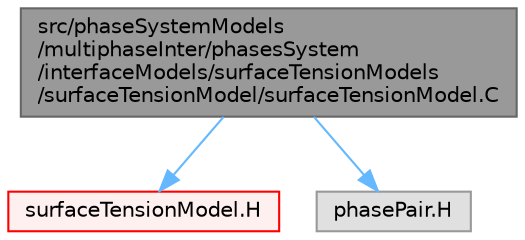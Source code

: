 digraph "src/phaseSystemModels/multiphaseInter/phasesSystem/interfaceModels/surfaceTensionModels/surfaceTensionModel/surfaceTensionModel.C"
{
 // LATEX_PDF_SIZE
  bgcolor="transparent";
  edge [fontname=Helvetica,fontsize=10,labelfontname=Helvetica,labelfontsize=10];
  node [fontname=Helvetica,fontsize=10,shape=box,height=0.2,width=0.4];
  Node1 [id="Node000001",label="src/phaseSystemModels\l/multiphaseInter/phasesSystem\l/interfaceModels/surfaceTensionModels\l/surfaceTensionModel/surfaceTensionModel.C",height=0.2,width=0.4,color="gray40", fillcolor="grey60", style="filled", fontcolor="black",tooltip=" "];
  Node1 -> Node2 [id="edge1_Node000001_Node000002",color="steelblue1",style="solid",tooltip=" "];
  Node2 [id="Node000002",label="surfaceTensionModel.H",height=0.2,width=0.4,color="red", fillcolor="#FFF0F0", style="filled",URL="$phaseSystemModels_2multiphaseInter_2phasesSystem_2interfaceModels_2surfaceTensionModels_2surfaceacad90cb91600d0cfea0b9a9d4ca8c3e.html",tooltip=" "];
  Node1 -> Node380 [id="edge2_Node000001_Node000380",color="steelblue1",style="solid",tooltip=" "];
  Node380 [id="Node000380",label="phasePair.H",height=0.2,width=0.4,color="grey60", fillcolor="#E0E0E0", style="filled",tooltip=" "];
}
